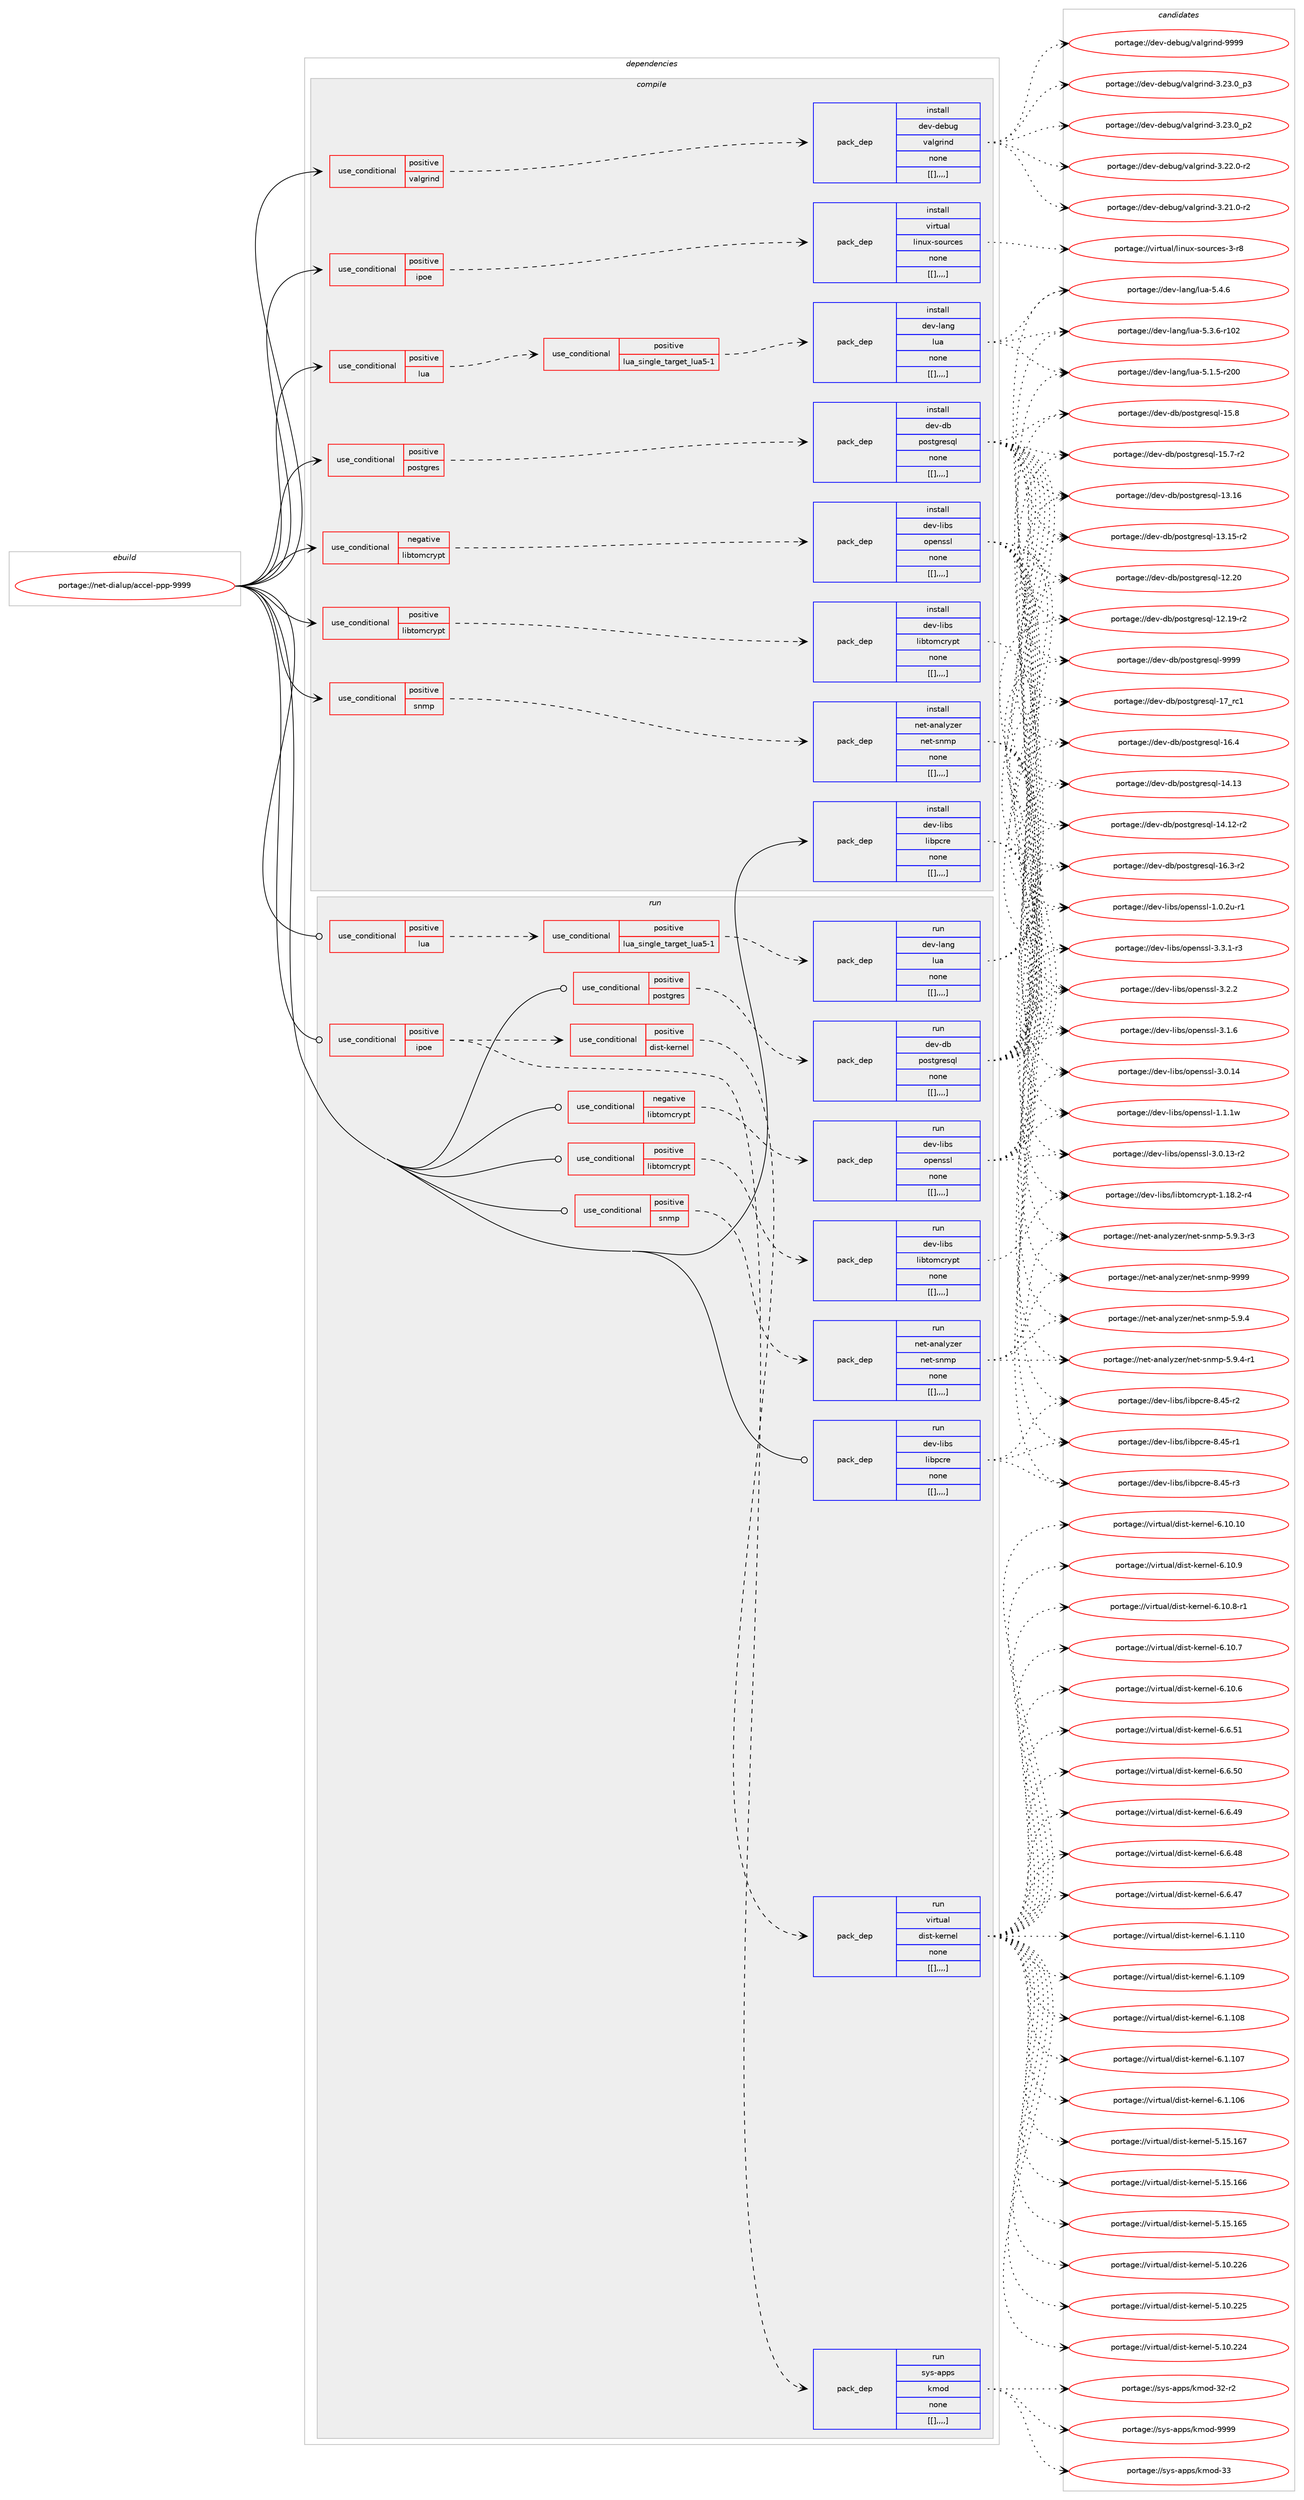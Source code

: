 digraph prolog {

# *************
# Graph options
# *************

newrank=true;
concentrate=true;
compound=true;
graph [rankdir=LR,fontname=Helvetica,fontsize=10,ranksep=1.5];#, ranksep=2.5, nodesep=0.2];
edge  [arrowhead=vee];
node  [fontname=Helvetica,fontsize=10];

# **********
# The ebuild
# **********

subgraph cluster_leftcol {
color=gray;
label=<<i>ebuild</i>>;
id [label="portage://net-dialup/accel-ppp-9999", color=red, width=4, href="../net-dialup/accel-ppp-9999.svg"];
}

# ****************
# The dependencies
# ****************

subgraph cluster_midcol {
color=gray;
label=<<i>dependencies</i>>;
subgraph cluster_compile {
fillcolor="#eeeeee";
style=filled;
label=<<i>compile</i>>;
subgraph cond93802 {
dependency362996 [label=<<TABLE BORDER="0" CELLBORDER="1" CELLSPACING="0" CELLPADDING="4"><TR><TD ROWSPAN="3" CELLPADDING="10">use_conditional</TD></TR><TR><TD>negative</TD></TR><TR><TD>libtomcrypt</TD></TR></TABLE>>, shape=none, color=red];
subgraph pack266439 {
dependency362997 [label=<<TABLE BORDER="0" CELLBORDER="1" CELLSPACING="0" CELLPADDING="4" WIDTH="220"><TR><TD ROWSPAN="6" CELLPADDING="30">pack_dep</TD></TR><TR><TD WIDTH="110">install</TD></TR><TR><TD>dev-libs</TD></TR><TR><TD>openssl</TD></TR><TR><TD>none</TD></TR><TR><TD>[[],,,,]</TD></TR></TABLE>>, shape=none, color=blue];
}
dependency362996:e -> dependency362997:w [weight=20,style="dashed",arrowhead="vee"];
}
id:e -> dependency362996:w [weight=20,style="solid",arrowhead="vee"];
subgraph cond93803 {
dependency362998 [label=<<TABLE BORDER="0" CELLBORDER="1" CELLSPACING="0" CELLPADDING="4"><TR><TD ROWSPAN="3" CELLPADDING="10">use_conditional</TD></TR><TR><TD>positive</TD></TR><TR><TD>ipoe</TD></TR></TABLE>>, shape=none, color=red];
subgraph pack266440 {
dependency362999 [label=<<TABLE BORDER="0" CELLBORDER="1" CELLSPACING="0" CELLPADDING="4" WIDTH="220"><TR><TD ROWSPAN="6" CELLPADDING="30">pack_dep</TD></TR><TR><TD WIDTH="110">install</TD></TR><TR><TD>virtual</TD></TR><TR><TD>linux-sources</TD></TR><TR><TD>none</TD></TR><TR><TD>[[],,,,]</TD></TR></TABLE>>, shape=none, color=blue];
}
dependency362998:e -> dependency362999:w [weight=20,style="dashed",arrowhead="vee"];
}
id:e -> dependency362998:w [weight=20,style="solid",arrowhead="vee"];
subgraph cond93804 {
dependency363000 [label=<<TABLE BORDER="0" CELLBORDER="1" CELLSPACING="0" CELLPADDING="4"><TR><TD ROWSPAN="3" CELLPADDING="10">use_conditional</TD></TR><TR><TD>positive</TD></TR><TR><TD>libtomcrypt</TD></TR></TABLE>>, shape=none, color=red];
subgraph pack266441 {
dependency363001 [label=<<TABLE BORDER="0" CELLBORDER="1" CELLSPACING="0" CELLPADDING="4" WIDTH="220"><TR><TD ROWSPAN="6" CELLPADDING="30">pack_dep</TD></TR><TR><TD WIDTH="110">install</TD></TR><TR><TD>dev-libs</TD></TR><TR><TD>libtomcrypt</TD></TR><TR><TD>none</TD></TR><TR><TD>[[],,,,]</TD></TR></TABLE>>, shape=none, color=blue];
}
dependency363000:e -> dependency363001:w [weight=20,style="dashed",arrowhead="vee"];
}
id:e -> dependency363000:w [weight=20,style="solid",arrowhead="vee"];
subgraph cond93805 {
dependency363002 [label=<<TABLE BORDER="0" CELLBORDER="1" CELLSPACING="0" CELLPADDING="4"><TR><TD ROWSPAN="3" CELLPADDING="10">use_conditional</TD></TR><TR><TD>positive</TD></TR><TR><TD>lua</TD></TR></TABLE>>, shape=none, color=red];
subgraph cond93806 {
dependency363003 [label=<<TABLE BORDER="0" CELLBORDER="1" CELLSPACING="0" CELLPADDING="4"><TR><TD ROWSPAN="3" CELLPADDING="10">use_conditional</TD></TR><TR><TD>positive</TD></TR><TR><TD>lua_single_target_lua5-1</TD></TR></TABLE>>, shape=none, color=red];
subgraph pack266442 {
dependency363004 [label=<<TABLE BORDER="0" CELLBORDER="1" CELLSPACING="0" CELLPADDING="4" WIDTH="220"><TR><TD ROWSPAN="6" CELLPADDING="30">pack_dep</TD></TR><TR><TD WIDTH="110">install</TD></TR><TR><TD>dev-lang</TD></TR><TR><TD>lua</TD></TR><TR><TD>none</TD></TR><TR><TD>[[],,,,]</TD></TR></TABLE>>, shape=none, color=blue];
}
dependency363003:e -> dependency363004:w [weight=20,style="dashed",arrowhead="vee"];
}
dependency363002:e -> dependency363003:w [weight=20,style="dashed",arrowhead="vee"];
}
id:e -> dependency363002:w [weight=20,style="solid",arrowhead="vee"];
subgraph cond93807 {
dependency363005 [label=<<TABLE BORDER="0" CELLBORDER="1" CELLSPACING="0" CELLPADDING="4"><TR><TD ROWSPAN="3" CELLPADDING="10">use_conditional</TD></TR><TR><TD>positive</TD></TR><TR><TD>postgres</TD></TR></TABLE>>, shape=none, color=red];
subgraph pack266443 {
dependency363006 [label=<<TABLE BORDER="0" CELLBORDER="1" CELLSPACING="0" CELLPADDING="4" WIDTH="220"><TR><TD ROWSPAN="6" CELLPADDING="30">pack_dep</TD></TR><TR><TD WIDTH="110">install</TD></TR><TR><TD>dev-db</TD></TR><TR><TD>postgresql</TD></TR><TR><TD>none</TD></TR><TR><TD>[[],,,,]</TD></TR></TABLE>>, shape=none, color=blue];
}
dependency363005:e -> dependency363006:w [weight=20,style="dashed",arrowhead="vee"];
}
id:e -> dependency363005:w [weight=20,style="solid",arrowhead="vee"];
subgraph cond93808 {
dependency363007 [label=<<TABLE BORDER="0" CELLBORDER="1" CELLSPACING="0" CELLPADDING="4"><TR><TD ROWSPAN="3" CELLPADDING="10">use_conditional</TD></TR><TR><TD>positive</TD></TR><TR><TD>snmp</TD></TR></TABLE>>, shape=none, color=red];
subgraph pack266444 {
dependency363008 [label=<<TABLE BORDER="0" CELLBORDER="1" CELLSPACING="0" CELLPADDING="4" WIDTH="220"><TR><TD ROWSPAN="6" CELLPADDING="30">pack_dep</TD></TR><TR><TD WIDTH="110">install</TD></TR><TR><TD>net-analyzer</TD></TR><TR><TD>net-snmp</TD></TR><TR><TD>none</TD></TR><TR><TD>[[],,,,]</TD></TR></TABLE>>, shape=none, color=blue];
}
dependency363007:e -> dependency363008:w [weight=20,style="dashed",arrowhead="vee"];
}
id:e -> dependency363007:w [weight=20,style="solid",arrowhead="vee"];
subgraph cond93809 {
dependency363009 [label=<<TABLE BORDER="0" CELLBORDER="1" CELLSPACING="0" CELLPADDING="4"><TR><TD ROWSPAN="3" CELLPADDING="10">use_conditional</TD></TR><TR><TD>positive</TD></TR><TR><TD>valgrind</TD></TR></TABLE>>, shape=none, color=red];
subgraph pack266445 {
dependency363010 [label=<<TABLE BORDER="0" CELLBORDER="1" CELLSPACING="0" CELLPADDING="4" WIDTH="220"><TR><TD ROWSPAN="6" CELLPADDING="30">pack_dep</TD></TR><TR><TD WIDTH="110">install</TD></TR><TR><TD>dev-debug</TD></TR><TR><TD>valgrind</TD></TR><TR><TD>none</TD></TR><TR><TD>[[],,,,]</TD></TR></TABLE>>, shape=none, color=blue];
}
dependency363009:e -> dependency363010:w [weight=20,style="dashed",arrowhead="vee"];
}
id:e -> dependency363009:w [weight=20,style="solid",arrowhead="vee"];
subgraph pack266446 {
dependency363011 [label=<<TABLE BORDER="0" CELLBORDER="1" CELLSPACING="0" CELLPADDING="4" WIDTH="220"><TR><TD ROWSPAN="6" CELLPADDING="30">pack_dep</TD></TR><TR><TD WIDTH="110">install</TD></TR><TR><TD>dev-libs</TD></TR><TR><TD>libpcre</TD></TR><TR><TD>none</TD></TR><TR><TD>[[],,,,]</TD></TR></TABLE>>, shape=none, color=blue];
}
id:e -> dependency363011:w [weight=20,style="solid",arrowhead="vee"];
}
subgraph cluster_compileandrun {
fillcolor="#eeeeee";
style=filled;
label=<<i>compile and run</i>>;
}
subgraph cluster_run {
fillcolor="#eeeeee";
style=filled;
label=<<i>run</i>>;
subgraph cond93810 {
dependency363012 [label=<<TABLE BORDER="0" CELLBORDER="1" CELLSPACING="0" CELLPADDING="4"><TR><TD ROWSPAN="3" CELLPADDING="10">use_conditional</TD></TR><TR><TD>negative</TD></TR><TR><TD>libtomcrypt</TD></TR></TABLE>>, shape=none, color=red];
subgraph pack266447 {
dependency363013 [label=<<TABLE BORDER="0" CELLBORDER="1" CELLSPACING="0" CELLPADDING="4" WIDTH="220"><TR><TD ROWSPAN="6" CELLPADDING="30">pack_dep</TD></TR><TR><TD WIDTH="110">run</TD></TR><TR><TD>dev-libs</TD></TR><TR><TD>openssl</TD></TR><TR><TD>none</TD></TR><TR><TD>[[],,,,]</TD></TR></TABLE>>, shape=none, color=blue];
}
dependency363012:e -> dependency363013:w [weight=20,style="dashed",arrowhead="vee"];
}
id:e -> dependency363012:w [weight=20,style="solid",arrowhead="odot"];
subgraph cond93811 {
dependency363014 [label=<<TABLE BORDER="0" CELLBORDER="1" CELLSPACING="0" CELLPADDING="4"><TR><TD ROWSPAN="3" CELLPADDING="10">use_conditional</TD></TR><TR><TD>positive</TD></TR><TR><TD>ipoe</TD></TR></TABLE>>, shape=none, color=red];
subgraph pack266448 {
dependency363015 [label=<<TABLE BORDER="0" CELLBORDER="1" CELLSPACING="0" CELLPADDING="4" WIDTH="220"><TR><TD ROWSPAN="6" CELLPADDING="30">pack_dep</TD></TR><TR><TD WIDTH="110">run</TD></TR><TR><TD>sys-apps</TD></TR><TR><TD>kmod</TD></TR><TR><TD>none</TD></TR><TR><TD>[[],,,,]</TD></TR></TABLE>>, shape=none, color=blue];
}
dependency363014:e -> dependency363015:w [weight=20,style="dashed",arrowhead="vee"];
subgraph cond93812 {
dependency363016 [label=<<TABLE BORDER="0" CELLBORDER="1" CELLSPACING="0" CELLPADDING="4"><TR><TD ROWSPAN="3" CELLPADDING="10">use_conditional</TD></TR><TR><TD>positive</TD></TR><TR><TD>dist-kernel</TD></TR></TABLE>>, shape=none, color=red];
subgraph pack266449 {
dependency363017 [label=<<TABLE BORDER="0" CELLBORDER="1" CELLSPACING="0" CELLPADDING="4" WIDTH="220"><TR><TD ROWSPAN="6" CELLPADDING="30">pack_dep</TD></TR><TR><TD WIDTH="110">run</TD></TR><TR><TD>virtual</TD></TR><TR><TD>dist-kernel</TD></TR><TR><TD>none</TD></TR><TR><TD>[[],,,,]</TD></TR></TABLE>>, shape=none, color=blue];
}
dependency363016:e -> dependency363017:w [weight=20,style="dashed",arrowhead="vee"];
}
dependency363014:e -> dependency363016:w [weight=20,style="dashed",arrowhead="vee"];
}
id:e -> dependency363014:w [weight=20,style="solid",arrowhead="odot"];
subgraph cond93813 {
dependency363018 [label=<<TABLE BORDER="0" CELLBORDER="1" CELLSPACING="0" CELLPADDING="4"><TR><TD ROWSPAN="3" CELLPADDING="10">use_conditional</TD></TR><TR><TD>positive</TD></TR><TR><TD>libtomcrypt</TD></TR></TABLE>>, shape=none, color=red];
subgraph pack266450 {
dependency363019 [label=<<TABLE BORDER="0" CELLBORDER="1" CELLSPACING="0" CELLPADDING="4" WIDTH="220"><TR><TD ROWSPAN="6" CELLPADDING="30">pack_dep</TD></TR><TR><TD WIDTH="110">run</TD></TR><TR><TD>dev-libs</TD></TR><TR><TD>libtomcrypt</TD></TR><TR><TD>none</TD></TR><TR><TD>[[],,,,]</TD></TR></TABLE>>, shape=none, color=blue];
}
dependency363018:e -> dependency363019:w [weight=20,style="dashed",arrowhead="vee"];
}
id:e -> dependency363018:w [weight=20,style="solid",arrowhead="odot"];
subgraph cond93814 {
dependency363020 [label=<<TABLE BORDER="0" CELLBORDER="1" CELLSPACING="0" CELLPADDING="4"><TR><TD ROWSPAN="3" CELLPADDING="10">use_conditional</TD></TR><TR><TD>positive</TD></TR><TR><TD>lua</TD></TR></TABLE>>, shape=none, color=red];
subgraph cond93815 {
dependency363021 [label=<<TABLE BORDER="0" CELLBORDER="1" CELLSPACING="0" CELLPADDING="4"><TR><TD ROWSPAN="3" CELLPADDING="10">use_conditional</TD></TR><TR><TD>positive</TD></TR><TR><TD>lua_single_target_lua5-1</TD></TR></TABLE>>, shape=none, color=red];
subgraph pack266451 {
dependency363022 [label=<<TABLE BORDER="0" CELLBORDER="1" CELLSPACING="0" CELLPADDING="4" WIDTH="220"><TR><TD ROWSPAN="6" CELLPADDING="30">pack_dep</TD></TR><TR><TD WIDTH="110">run</TD></TR><TR><TD>dev-lang</TD></TR><TR><TD>lua</TD></TR><TR><TD>none</TD></TR><TR><TD>[[],,,,]</TD></TR></TABLE>>, shape=none, color=blue];
}
dependency363021:e -> dependency363022:w [weight=20,style="dashed",arrowhead="vee"];
}
dependency363020:e -> dependency363021:w [weight=20,style="dashed",arrowhead="vee"];
}
id:e -> dependency363020:w [weight=20,style="solid",arrowhead="odot"];
subgraph cond93816 {
dependency363023 [label=<<TABLE BORDER="0" CELLBORDER="1" CELLSPACING="0" CELLPADDING="4"><TR><TD ROWSPAN="3" CELLPADDING="10">use_conditional</TD></TR><TR><TD>positive</TD></TR><TR><TD>postgres</TD></TR></TABLE>>, shape=none, color=red];
subgraph pack266452 {
dependency363024 [label=<<TABLE BORDER="0" CELLBORDER="1" CELLSPACING="0" CELLPADDING="4" WIDTH="220"><TR><TD ROWSPAN="6" CELLPADDING="30">pack_dep</TD></TR><TR><TD WIDTH="110">run</TD></TR><TR><TD>dev-db</TD></TR><TR><TD>postgresql</TD></TR><TR><TD>none</TD></TR><TR><TD>[[],,,,]</TD></TR></TABLE>>, shape=none, color=blue];
}
dependency363023:e -> dependency363024:w [weight=20,style="dashed",arrowhead="vee"];
}
id:e -> dependency363023:w [weight=20,style="solid",arrowhead="odot"];
subgraph cond93817 {
dependency363025 [label=<<TABLE BORDER="0" CELLBORDER="1" CELLSPACING="0" CELLPADDING="4"><TR><TD ROWSPAN="3" CELLPADDING="10">use_conditional</TD></TR><TR><TD>positive</TD></TR><TR><TD>snmp</TD></TR></TABLE>>, shape=none, color=red];
subgraph pack266453 {
dependency363026 [label=<<TABLE BORDER="0" CELLBORDER="1" CELLSPACING="0" CELLPADDING="4" WIDTH="220"><TR><TD ROWSPAN="6" CELLPADDING="30">pack_dep</TD></TR><TR><TD WIDTH="110">run</TD></TR><TR><TD>net-analyzer</TD></TR><TR><TD>net-snmp</TD></TR><TR><TD>none</TD></TR><TR><TD>[[],,,,]</TD></TR></TABLE>>, shape=none, color=blue];
}
dependency363025:e -> dependency363026:w [weight=20,style="dashed",arrowhead="vee"];
}
id:e -> dependency363025:w [weight=20,style="solid",arrowhead="odot"];
subgraph pack266454 {
dependency363027 [label=<<TABLE BORDER="0" CELLBORDER="1" CELLSPACING="0" CELLPADDING="4" WIDTH="220"><TR><TD ROWSPAN="6" CELLPADDING="30">pack_dep</TD></TR><TR><TD WIDTH="110">run</TD></TR><TR><TD>dev-libs</TD></TR><TR><TD>libpcre</TD></TR><TR><TD>none</TD></TR><TR><TD>[[],,,,]</TD></TR></TABLE>>, shape=none, color=blue];
}
id:e -> dependency363027:w [weight=20,style="solid",arrowhead="odot"];
}
}

# **************
# The candidates
# **************

subgraph cluster_choices {
rank=same;
color=gray;
label=<<i>candidates</i>>;

subgraph choice266439 {
color=black;
nodesep=1;
choice1001011184510810598115471111121011101151151084551465146494511451 [label="portage://dev-libs/openssl-3.3.1-r3", color=red, width=4,href="../dev-libs/openssl-3.3.1-r3.svg"];
choice100101118451081059811547111112101110115115108455146504650 [label="portage://dev-libs/openssl-3.2.2", color=red, width=4,href="../dev-libs/openssl-3.2.2.svg"];
choice100101118451081059811547111112101110115115108455146494654 [label="portage://dev-libs/openssl-3.1.6", color=red, width=4,href="../dev-libs/openssl-3.1.6.svg"];
choice10010111845108105981154711111210111011511510845514648464952 [label="portage://dev-libs/openssl-3.0.14", color=red, width=4,href="../dev-libs/openssl-3.0.14.svg"];
choice100101118451081059811547111112101110115115108455146484649514511450 [label="portage://dev-libs/openssl-3.0.13-r2", color=red, width=4,href="../dev-libs/openssl-3.0.13-r2.svg"];
choice100101118451081059811547111112101110115115108454946494649119 [label="portage://dev-libs/openssl-1.1.1w", color=red, width=4,href="../dev-libs/openssl-1.1.1w.svg"];
choice1001011184510810598115471111121011101151151084549464846501174511449 [label="portage://dev-libs/openssl-1.0.2u-r1", color=red, width=4,href="../dev-libs/openssl-1.0.2u-r1.svg"];
dependency362997:e -> choice1001011184510810598115471111121011101151151084551465146494511451:w [style=dotted,weight="100"];
dependency362997:e -> choice100101118451081059811547111112101110115115108455146504650:w [style=dotted,weight="100"];
dependency362997:e -> choice100101118451081059811547111112101110115115108455146494654:w [style=dotted,weight="100"];
dependency362997:e -> choice10010111845108105981154711111210111011511510845514648464952:w [style=dotted,weight="100"];
dependency362997:e -> choice100101118451081059811547111112101110115115108455146484649514511450:w [style=dotted,weight="100"];
dependency362997:e -> choice100101118451081059811547111112101110115115108454946494649119:w [style=dotted,weight="100"];
dependency362997:e -> choice1001011184510810598115471111121011101151151084549464846501174511449:w [style=dotted,weight="100"];
}
subgraph choice266440 {
color=black;
nodesep=1;
choice1181051141161179710847108105110117120451151111171149910111545514511456 [label="portage://virtual/linux-sources-3-r8", color=red, width=4,href="../virtual/linux-sources-3-r8.svg"];
dependency362999:e -> choice1181051141161179710847108105110117120451151111171149910111545514511456:w [style=dotted,weight="100"];
}
subgraph choice266441 {
color=black;
nodesep=1;
choice1001011184510810598115471081059811611110999114121112116454946495646504511452 [label="portage://dev-libs/libtomcrypt-1.18.2-r4", color=red, width=4,href="../dev-libs/libtomcrypt-1.18.2-r4.svg"];
dependency363001:e -> choice1001011184510810598115471081059811611110999114121112116454946495646504511452:w [style=dotted,weight="100"];
}
subgraph choice266442 {
color=black;
nodesep=1;
choice10010111845108971101034710811797455346524654 [label="portage://dev-lang/lua-5.4.6", color=red, width=4,href="../dev-lang/lua-5.4.6.svg"];
choice1001011184510897110103471081179745534651465445114494850 [label="portage://dev-lang/lua-5.3.6-r102", color=red, width=4,href="../dev-lang/lua-5.3.6-r102.svg"];
choice1001011184510897110103471081179745534649465345114504848 [label="portage://dev-lang/lua-5.1.5-r200", color=red, width=4,href="../dev-lang/lua-5.1.5-r200.svg"];
dependency363004:e -> choice10010111845108971101034710811797455346524654:w [style=dotted,weight="100"];
dependency363004:e -> choice1001011184510897110103471081179745534651465445114494850:w [style=dotted,weight="100"];
dependency363004:e -> choice1001011184510897110103471081179745534649465345114504848:w [style=dotted,weight="100"];
}
subgraph choice266443 {
color=black;
nodesep=1;
choice1001011184510098471121111151161031141011151131084557575757 [label="portage://dev-db/postgresql-9999", color=red, width=4,href="../dev-db/postgresql-9999.svg"];
choice100101118451009847112111115116103114101115113108454955951149949 [label="portage://dev-db/postgresql-17_rc1", color=red, width=4,href="../dev-db/postgresql-17_rc1.svg"];
choice1001011184510098471121111151161031141011151131084549544652 [label="portage://dev-db/postgresql-16.4", color=red, width=4,href="../dev-db/postgresql-16.4.svg"];
choice10010111845100984711211111511610311410111511310845495446514511450 [label="portage://dev-db/postgresql-16.3-r2", color=red, width=4,href="../dev-db/postgresql-16.3-r2.svg"];
choice1001011184510098471121111151161031141011151131084549534656 [label="portage://dev-db/postgresql-15.8", color=red, width=4,href="../dev-db/postgresql-15.8.svg"];
choice10010111845100984711211111511610311410111511310845495346554511450 [label="portage://dev-db/postgresql-15.7-r2", color=red, width=4,href="../dev-db/postgresql-15.7-r2.svg"];
choice100101118451009847112111115116103114101115113108454952464951 [label="portage://dev-db/postgresql-14.13", color=red, width=4,href="../dev-db/postgresql-14.13.svg"];
choice1001011184510098471121111151161031141011151131084549524649504511450 [label="portage://dev-db/postgresql-14.12-r2", color=red, width=4,href="../dev-db/postgresql-14.12-r2.svg"];
choice100101118451009847112111115116103114101115113108454951464954 [label="portage://dev-db/postgresql-13.16", color=red, width=4,href="../dev-db/postgresql-13.16.svg"];
choice1001011184510098471121111151161031141011151131084549514649534511450 [label="portage://dev-db/postgresql-13.15-r2", color=red, width=4,href="../dev-db/postgresql-13.15-r2.svg"];
choice100101118451009847112111115116103114101115113108454950465048 [label="portage://dev-db/postgresql-12.20", color=red, width=4,href="../dev-db/postgresql-12.20.svg"];
choice1001011184510098471121111151161031141011151131084549504649574511450 [label="portage://dev-db/postgresql-12.19-r2", color=red, width=4,href="../dev-db/postgresql-12.19-r2.svg"];
dependency363006:e -> choice1001011184510098471121111151161031141011151131084557575757:w [style=dotted,weight="100"];
dependency363006:e -> choice100101118451009847112111115116103114101115113108454955951149949:w [style=dotted,weight="100"];
dependency363006:e -> choice1001011184510098471121111151161031141011151131084549544652:w [style=dotted,weight="100"];
dependency363006:e -> choice10010111845100984711211111511610311410111511310845495446514511450:w [style=dotted,weight="100"];
dependency363006:e -> choice1001011184510098471121111151161031141011151131084549534656:w [style=dotted,weight="100"];
dependency363006:e -> choice10010111845100984711211111511610311410111511310845495346554511450:w [style=dotted,weight="100"];
dependency363006:e -> choice100101118451009847112111115116103114101115113108454952464951:w [style=dotted,weight="100"];
dependency363006:e -> choice1001011184510098471121111151161031141011151131084549524649504511450:w [style=dotted,weight="100"];
dependency363006:e -> choice100101118451009847112111115116103114101115113108454951464954:w [style=dotted,weight="100"];
dependency363006:e -> choice1001011184510098471121111151161031141011151131084549514649534511450:w [style=dotted,weight="100"];
dependency363006:e -> choice100101118451009847112111115116103114101115113108454950465048:w [style=dotted,weight="100"];
dependency363006:e -> choice1001011184510098471121111151161031141011151131084549504649574511450:w [style=dotted,weight="100"];
}
subgraph choice266444 {
color=black;
nodesep=1;
choice11010111645971109710812112210111447110101116451151101091124557575757 [label="portage://net-analyzer/net-snmp-9999", color=red, width=4,href="../net-analyzer/net-snmp-9999.svg"];
choice11010111645971109710812112210111447110101116451151101091124553465746524511449 [label="portage://net-analyzer/net-snmp-5.9.4-r1", color=red, width=4,href="../net-analyzer/net-snmp-5.9.4-r1.svg"];
choice1101011164597110971081211221011144711010111645115110109112455346574652 [label="portage://net-analyzer/net-snmp-5.9.4", color=red, width=4,href="../net-analyzer/net-snmp-5.9.4.svg"];
choice11010111645971109710812112210111447110101116451151101091124553465746514511451 [label="portage://net-analyzer/net-snmp-5.9.3-r3", color=red, width=4,href="../net-analyzer/net-snmp-5.9.3-r3.svg"];
dependency363008:e -> choice11010111645971109710812112210111447110101116451151101091124557575757:w [style=dotted,weight="100"];
dependency363008:e -> choice11010111645971109710812112210111447110101116451151101091124553465746524511449:w [style=dotted,weight="100"];
dependency363008:e -> choice1101011164597110971081211221011144711010111645115110109112455346574652:w [style=dotted,weight="100"];
dependency363008:e -> choice11010111645971109710812112210111447110101116451151101091124553465746514511451:w [style=dotted,weight="100"];
}
subgraph choice266445 {
color=black;
nodesep=1;
choice100101118451001019811710347118971081031141051101004557575757 [label="portage://dev-debug/valgrind-9999", color=red, width=4,href="../dev-debug/valgrind-9999.svg"];
choice10010111845100101981171034711897108103114105110100455146505146489511251 [label="portage://dev-debug/valgrind-3.23.0_p3", color=red, width=4,href="../dev-debug/valgrind-3.23.0_p3.svg"];
choice10010111845100101981171034711897108103114105110100455146505146489511250 [label="portage://dev-debug/valgrind-3.23.0_p2", color=red, width=4,href="../dev-debug/valgrind-3.23.0_p2.svg"];
choice10010111845100101981171034711897108103114105110100455146505046484511450 [label="portage://dev-debug/valgrind-3.22.0-r2", color=red, width=4,href="../dev-debug/valgrind-3.22.0-r2.svg"];
choice10010111845100101981171034711897108103114105110100455146504946484511450 [label="portage://dev-debug/valgrind-3.21.0-r2", color=red, width=4,href="../dev-debug/valgrind-3.21.0-r2.svg"];
dependency363010:e -> choice100101118451001019811710347118971081031141051101004557575757:w [style=dotted,weight="100"];
dependency363010:e -> choice10010111845100101981171034711897108103114105110100455146505146489511251:w [style=dotted,weight="100"];
dependency363010:e -> choice10010111845100101981171034711897108103114105110100455146505146489511250:w [style=dotted,weight="100"];
dependency363010:e -> choice10010111845100101981171034711897108103114105110100455146505046484511450:w [style=dotted,weight="100"];
dependency363010:e -> choice10010111845100101981171034711897108103114105110100455146504946484511450:w [style=dotted,weight="100"];
}
subgraph choice266446 {
color=black;
nodesep=1;
choice100101118451081059811547108105981129911410145564652534511451 [label="portage://dev-libs/libpcre-8.45-r3", color=red, width=4,href="../dev-libs/libpcre-8.45-r3.svg"];
choice100101118451081059811547108105981129911410145564652534511450 [label="portage://dev-libs/libpcre-8.45-r2", color=red, width=4,href="../dev-libs/libpcre-8.45-r2.svg"];
choice100101118451081059811547108105981129911410145564652534511449 [label="portage://dev-libs/libpcre-8.45-r1", color=red, width=4,href="../dev-libs/libpcre-8.45-r1.svg"];
dependency363011:e -> choice100101118451081059811547108105981129911410145564652534511451:w [style=dotted,weight="100"];
dependency363011:e -> choice100101118451081059811547108105981129911410145564652534511450:w [style=dotted,weight="100"];
dependency363011:e -> choice100101118451081059811547108105981129911410145564652534511449:w [style=dotted,weight="100"];
}
subgraph choice266447 {
color=black;
nodesep=1;
choice1001011184510810598115471111121011101151151084551465146494511451 [label="portage://dev-libs/openssl-3.3.1-r3", color=red, width=4,href="../dev-libs/openssl-3.3.1-r3.svg"];
choice100101118451081059811547111112101110115115108455146504650 [label="portage://dev-libs/openssl-3.2.2", color=red, width=4,href="../dev-libs/openssl-3.2.2.svg"];
choice100101118451081059811547111112101110115115108455146494654 [label="portage://dev-libs/openssl-3.1.6", color=red, width=4,href="../dev-libs/openssl-3.1.6.svg"];
choice10010111845108105981154711111210111011511510845514648464952 [label="portage://dev-libs/openssl-3.0.14", color=red, width=4,href="../dev-libs/openssl-3.0.14.svg"];
choice100101118451081059811547111112101110115115108455146484649514511450 [label="portage://dev-libs/openssl-3.0.13-r2", color=red, width=4,href="../dev-libs/openssl-3.0.13-r2.svg"];
choice100101118451081059811547111112101110115115108454946494649119 [label="portage://dev-libs/openssl-1.1.1w", color=red, width=4,href="../dev-libs/openssl-1.1.1w.svg"];
choice1001011184510810598115471111121011101151151084549464846501174511449 [label="portage://dev-libs/openssl-1.0.2u-r1", color=red, width=4,href="../dev-libs/openssl-1.0.2u-r1.svg"];
dependency363013:e -> choice1001011184510810598115471111121011101151151084551465146494511451:w [style=dotted,weight="100"];
dependency363013:e -> choice100101118451081059811547111112101110115115108455146504650:w [style=dotted,weight="100"];
dependency363013:e -> choice100101118451081059811547111112101110115115108455146494654:w [style=dotted,weight="100"];
dependency363013:e -> choice10010111845108105981154711111210111011511510845514648464952:w [style=dotted,weight="100"];
dependency363013:e -> choice100101118451081059811547111112101110115115108455146484649514511450:w [style=dotted,weight="100"];
dependency363013:e -> choice100101118451081059811547111112101110115115108454946494649119:w [style=dotted,weight="100"];
dependency363013:e -> choice1001011184510810598115471111121011101151151084549464846501174511449:w [style=dotted,weight="100"];
}
subgraph choice266448 {
color=black;
nodesep=1;
choice1151211154597112112115471071091111004557575757 [label="portage://sys-apps/kmod-9999", color=red, width=4,href="../sys-apps/kmod-9999.svg"];
choice115121115459711211211547107109111100455151 [label="portage://sys-apps/kmod-33", color=red, width=4,href="../sys-apps/kmod-33.svg"];
choice1151211154597112112115471071091111004551504511450 [label="portage://sys-apps/kmod-32-r2", color=red, width=4,href="../sys-apps/kmod-32-r2.svg"];
dependency363015:e -> choice1151211154597112112115471071091111004557575757:w [style=dotted,weight="100"];
dependency363015:e -> choice115121115459711211211547107109111100455151:w [style=dotted,weight="100"];
dependency363015:e -> choice1151211154597112112115471071091111004551504511450:w [style=dotted,weight="100"];
}
subgraph choice266449 {
color=black;
nodesep=1;
choice1181051141161179710847100105115116451071011141101011084554464948464948 [label="portage://virtual/dist-kernel-6.10.10", color=red, width=4,href="../virtual/dist-kernel-6.10.10.svg"];
choice11810511411611797108471001051151164510710111411010110845544649484657 [label="portage://virtual/dist-kernel-6.10.9", color=red, width=4,href="../virtual/dist-kernel-6.10.9.svg"];
choice118105114116117971084710010511511645107101114110101108455446494846564511449 [label="portage://virtual/dist-kernel-6.10.8-r1", color=red, width=4,href="../virtual/dist-kernel-6.10.8-r1.svg"];
choice11810511411611797108471001051151164510710111411010110845544649484655 [label="portage://virtual/dist-kernel-6.10.7", color=red, width=4,href="../virtual/dist-kernel-6.10.7.svg"];
choice11810511411611797108471001051151164510710111411010110845544649484654 [label="portage://virtual/dist-kernel-6.10.6", color=red, width=4,href="../virtual/dist-kernel-6.10.6.svg"];
choice11810511411611797108471001051151164510710111411010110845544654465349 [label="portage://virtual/dist-kernel-6.6.51", color=red, width=4,href="../virtual/dist-kernel-6.6.51.svg"];
choice11810511411611797108471001051151164510710111411010110845544654465348 [label="portage://virtual/dist-kernel-6.6.50", color=red, width=4,href="../virtual/dist-kernel-6.6.50.svg"];
choice11810511411611797108471001051151164510710111411010110845544654465257 [label="portage://virtual/dist-kernel-6.6.49", color=red, width=4,href="../virtual/dist-kernel-6.6.49.svg"];
choice11810511411611797108471001051151164510710111411010110845544654465256 [label="portage://virtual/dist-kernel-6.6.48", color=red, width=4,href="../virtual/dist-kernel-6.6.48.svg"];
choice11810511411611797108471001051151164510710111411010110845544654465255 [label="portage://virtual/dist-kernel-6.6.47", color=red, width=4,href="../virtual/dist-kernel-6.6.47.svg"];
choice1181051141161179710847100105115116451071011141101011084554464946494948 [label="portage://virtual/dist-kernel-6.1.110", color=red, width=4,href="../virtual/dist-kernel-6.1.110.svg"];
choice1181051141161179710847100105115116451071011141101011084554464946494857 [label="portage://virtual/dist-kernel-6.1.109", color=red, width=4,href="../virtual/dist-kernel-6.1.109.svg"];
choice1181051141161179710847100105115116451071011141101011084554464946494856 [label="portage://virtual/dist-kernel-6.1.108", color=red, width=4,href="../virtual/dist-kernel-6.1.108.svg"];
choice1181051141161179710847100105115116451071011141101011084554464946494855 [label="portage://virtual/dist-kernel-6.1.107", color=red, width=4,href="../virtual/dist-kernel-6.1.107.svg"];
choice1181051141161179710847100105115116451071011141101011084554464946494854 [label="portage://virtual/dist-kernel-6.1.106", color=red, width=4,href="../virtual/dist-kernel-6.1.106.svg"];
choice118105114116117971084710010511511645107101114110101108455346495346495455 [label="portage://virtual/dist-kernel-5.15.167", color=red, width=4,href="../virtual/dist-kernel-5.15.167.svg"];
choice118105114116117971084710010511511645107101114110101108455346495346495454 [label="portage://virtual/dist-kernel-5.15.166", color=red, width=4,href="../virtual/dist-kernel-5.15.166.svg"];
choice118105114116117971084710010511511645107101114110101108455346495346495453 [label="portage://virtual/dist-kernel-5.15.165", color=red, width=4,href="../virtual/dist-kernel-5.15.165.svg"];
choice118105114116117971084710010511511645107101114110101108455346494846505054 [label="portage://virtual/dist-kernel-5.10.226", color=red, width=4,href="../virtual/dist-kernel-5.10.226.svg"];
choice118105114116117971084710010511511645107101114110101108455346494846505053 [label="portage://virtual/dist-kernel-5.10.225", color=red, width=4,href="../virtual/dist-kernel-5.10.225.svg"];
choice118105114116117971084710010511511645107101114110101108455346494846505052 [label="portage://virtual/dist-kernel-5.10.224", color=red, width=4,href="../virtual/dist-kernel-5.10.224.svg"];
dependency363017:e -> choice1181051141161179710847100105115116451071011141101011084554464948464948:w [style=dotted,weight="100"];
dependency363017:e -> choice11810511411611797108471001051151164510710111411010110845544649484657:w [style=dotted,weight="100"];
dependency363017:e -> choice118105114116117971084710010511511645107101114110101108455446494846564511449:w [style=dotted,weight="100"];
dependency363017:e -> choice11810511411611797108471001051151164510710111411010110845544649484655:w [style=dotted,weight="100"];
dependency363017:e -> choice11810511411611797108471001051151164510710111411010110845544649484654:w [style=dotted,weight="100"];
dependency363017:e -> choice11810511411611797108471001051151164510710111411010110845544654465349:w [style=dotted,weight="100"];
dependency363017:e -> choice11810511411611797108471001051151164510710111411010110845544654465348:w [style=dotted,weight="100"];
dependency363017:e -> choice11810511411611797108471001051151164510710111411010110845544654465257:w [style=dotted,weight="100"];
dependency363017:e -> choice11810511411611797108471001051151164510710111411010110845544654465256:w [style=dotted,weight="100"];
dependency363017:e -> choice11810511411611797108471001051151164510710111411010110845544654465255:w [style=dotted,weight="100"];
dependency363017:e -> choice1181051141161179710847100105115116451071011141101011084554464946494948:w [style=dotted,weight="100"];
dependency363017:e -> choice1181051141161179710847100105115116451071011141101011084554464946494857:w [style=dotted,weight="100"];
dependency363017:e -> choice1181051141161179710847100105115116451071011141101011084554464946494856:w [style=dotted,weight="100"];
dependency363017:e -> choice1181051141161179710847100105115116451071011141101011084554464946494855:w [style=dotted,weight="100"];
dependency363017:e -> choice1181051141161179710847100105115116451071011141101011084554464946494854:w [style=dotted,weight="100"];
dependency363017:e -> choice118105114116117971084710010511511645107101114110101108455346495346495455:w [style=dotted,weight="100"];
dependency363017:e -> choice118105114116117971084710010511511645107101114110101108455346495346495454:w [style=dotted,weight="100"];
dependency363017:e -> choice118105114116117971084710010511511645107101114110101108455346495346495453:w [style=dotted,weight="100"];
dependency363017:e -> choice118105114116117971084710010511511645107101114110101108455346494846505054:w [style=dotted,weight="100"];
dependency363017:e -> choice118105114116117971084710010511511645107101114110101108455346494846505053:w [style=dotted,weight="100"];
dependency363017:e -> choice118105114116117971084710010511511645107101114110101108455346494846505052:w [style=dotted,weight="100"];
}
subgraph choice266450 {
color=black;
nodesep=1;
choice1001011184510810598115471081059811611110999114121112116454946495646504511452 [label="portage://dev-libs/libtomcrypt-1.18.2-r4", color=red, width=4,href="../dev-libs/libtomcrypt-1.18.2-r4.svg"];
dependency363019:e -> choice1001011184510810598115471081059811611110999114121112116454946495646504511452:w [style=dotted,weight="100"];
}
subgraph choice266451 {
color=black;
nodesep=1;
choice10010111845108971101034710811797455346524654 [label="portage://dev-lang/lua-5.4.6", color=red, width=4,href="../dev-lang/lua-5.4.6.svg"];
choice1001011184510897110103471081179745534651465445114494850 [label="portage://dev-lang/lua-5.3.6-r102", color=red, width=4,href="../dev-lang/lua-5.3.6-r102.svg"];
choice1001011184510897110103471081179745534649465345114504848 [label="portage://dev-lang/lua-5.1.5-r200", color=red, width=4,href="../dev-lang/lua-5.1.5-r200.svg"];
dependency363022:e -> choice10010111845108971101034710811797455346524654:w [style=dotted,weight="100"];
dependency363022:e -> choice1001011184510897110103471081179745534651465445114494850:w [style=dotted,weight="100"];
dependency363022:e -> choice1001011184510897110103471081179745534649465345114504848:w [style=dotted,weight="100"];
}
subgraph choice266452 {
color=black;
nodesep=1;
choice1001011184510098471121111151161031141011151131084557575757 [label="portage://dev-db/postgresql-9999", color=red, width=4,href="../dev-db/postgresql-9999.svg"];
choice100101118451009847112111115116103114101115113108454955951149949 [label="portage://dev-db/postgresql-17_rc1", color=red, width=4,href="../dev-db/postgresql-17_rc1.svg"];
choice1001011184510098471121111151161031141011151131084549544652 [label="portage://dev-db/postgresql-16.4", color=red, width=4,href="../dev-db/postgresql-16.4.svg"];
choice10010111845100984711211111511610311410111511310845495446514511450 [label="portage://dev-db/postgresql-16.3-r2", color=red, width=4,href="../dev-db/postgresql-16.3-r2.svg"];
choice1001011184510098471121111151161031141011151131084549534656 [label="portage://dev-db/postgresql-15.8", color=red, width=4,href="../dev-db/postgresql-15.8.svg"];
choice10010111845100984711211111511610311410111511310845495346554511450 [label="portage://dev-db/postgresql-15.7-r2", color=red, width=4,href="../dev-db/postgresql-15.7-r2.svg"];
choice100101118451009847112111115116103114101115113108454952464951 [label="portage://dev-db/postgresql-14.13", color=red, width=4,href="../dev-db/postgresql-14.13.svg"];
choice1001011184510098471121111151161031141011151131084549524649504511450 [label="portage://dev-db/postgresql-14.12-r2", color=red, width=4,href="../dev-db/postgresql-14.12-r2.svg"];
choice100101118451009847112111115116103114101115113108454951464954 [label="portage://dev-db/postgresql-13.16", color=red, width=4,href="../dev-db/postgresql-13.16.svg"];
choice1001011184510098471121111151161031141011151131084549514649534511450 [label="portage://dev-db/postgresql-13.15-r2", color=red, width=4,href="../dev-db/postgresql-13.15-r2.svg"];
choice100101118451009847112111115116103114101115113108454950465048 [label="portage://dev-db/postgresql-12.20", color=red, width=4,href="../dev-db/postgresql-12.20.svg"];
choice1001011184510098471121111151161031141011151131084549504649574511450 [label="portage://dev-db/postgresql-12.19-r2", color=red, width=4,href="../dev-db/postgresql-12.19-r2.svg"];
dependency363024:e -> choice1001011184510098471121111151161031141011151131084557575757:w [style=dotted,weight="100"];
dependency363024:e -> choice100101118451009847112111115116103114101115113108454955951149949:w [style=dotted,weight="100"];
dependency363024:e -> choice1001011184510098471121111151161031141011151131084549544652:w [style=dotted,weight="100"];
dependency363024:e -> choice10010111845100984711211111511610311410111511310845495446514511450:w [style=dotted,weight="100"];
dependency363024:e -> choice1001011184510098471121111151161031141011151131084549534656:w [style=dotted,weight="100"];
dependency363024:e -> choice10010111845100984711211111511610311410111511310845495346554511450:w [style=dotted,weight="100"];
dependency363024:e -> choice100101118451009847112111115116103114101115113108454952464951:w [style=dotted,weight="100"];
dependency363024:e -> choice1001011184510098471121111151161031141011151131084549524649504511450:w [style=dotted,weight="100"];
dependency363024:e -> choice100101118451009847112111115116103114101115113108454951464954:w [style=dotted,weight="100"];
dependency363024:e -> choice1001011184510098471121111151161031141011151131084549514649534511450:w [style=dotted,weight="100"];
dependency363024:e -> choice100101118451009847112111115116103114101115113108454950465048:w [style=dotted,weight="100"];
dependency363024:e -> choice1001011184510098471121111151161031141011151131084549504649574511450:w [style=dotted,weight="100"];
}
subgraph choice266453 {
color=black;
nodesep=1;
choice11010111645971109710812112210111447110101116451151101091124557575757 [label="portage://net-analyzer/net-snmp-9999", color=red, width=4,href="../net-analyzer/net-snmp-9999.svg"];
choice11010111645971109710812112210111447110101116451151101091124553465746524511449 [label="portage://net-analyzer/net-snmp-5.9.4-r1", color=red, width=4,href="../net-analyzer/net-snmp-5.9.4-r1.svg"];
choice1101011164597110971081211221011144711010111645115110109112455346574652 [label="portage://net-analyzer/net-snmp-5.9.4", color=red, width=4,href="../net-analyzer/net-snmp-5.9.4.svg"];
choice11010111645971109710812112210111447110101116451151101091124553465746514511451 [label="portage://net-analyzer/net-snmp-5.9.3-r3", color=red, width=4,href="../net-analyzer/net-snmp-5.9.3-r3.svg"];
dependency363026:e -> choice11010111645971109710812112210111447110101116451151101091124557575757:w [style=dotted,weight="100"];
dependency363026:e -> choice11010111645971109710812112210111447110101116451151101091124553465746524511449:w [style=dotted,weight="100"];
dependency363026:e -> choice1101011164597110971081211221011144711010111645115110109112455346574652:w [style=dotted,weight="100"];
dependency363026:e -> choice11010111645971109710812112210111447110101116451151101091124553465746514511451:w [style=dotted,weight="100"];
}
subgraph choice266454 {
color=black;
nodesep=1;
choice100101118451081059811547108105981129911410145564652534511451 [label="portage://dev-libs/libpcre-8.45-r3", color=red, width=4,href="../dev-libs/libpcre-8.45-r3.svg"];
choice100101118451081059811547108105981129911410145564652534511450 [label="portage://dev-libs/libpcre-8.45-r2", color=red, width=4,href="../dev-libs/libpcre-8.45-r2.svg"];
choice100101118451081059811547108105981129911410145564652534511449 [label="portage://dev-libs/libpcre-8.45-r1", color=red, width=4,href="../dev-libs/libpcre-8.45-r1.svg"];
dependency363027:e -> choice100101118451081059811547108105981129911410145564652534511451:w [style=dotted,weight="100"];
dependency363027:e -> choice100101118451081059811547108105981129911410145564652534511450:w [style=dotted,weight="100"];
dependency363027:e -> choice100101118451081059811547108105981129911410145564652534511449:w [style=dotted,weight="100"];
}
}

}
